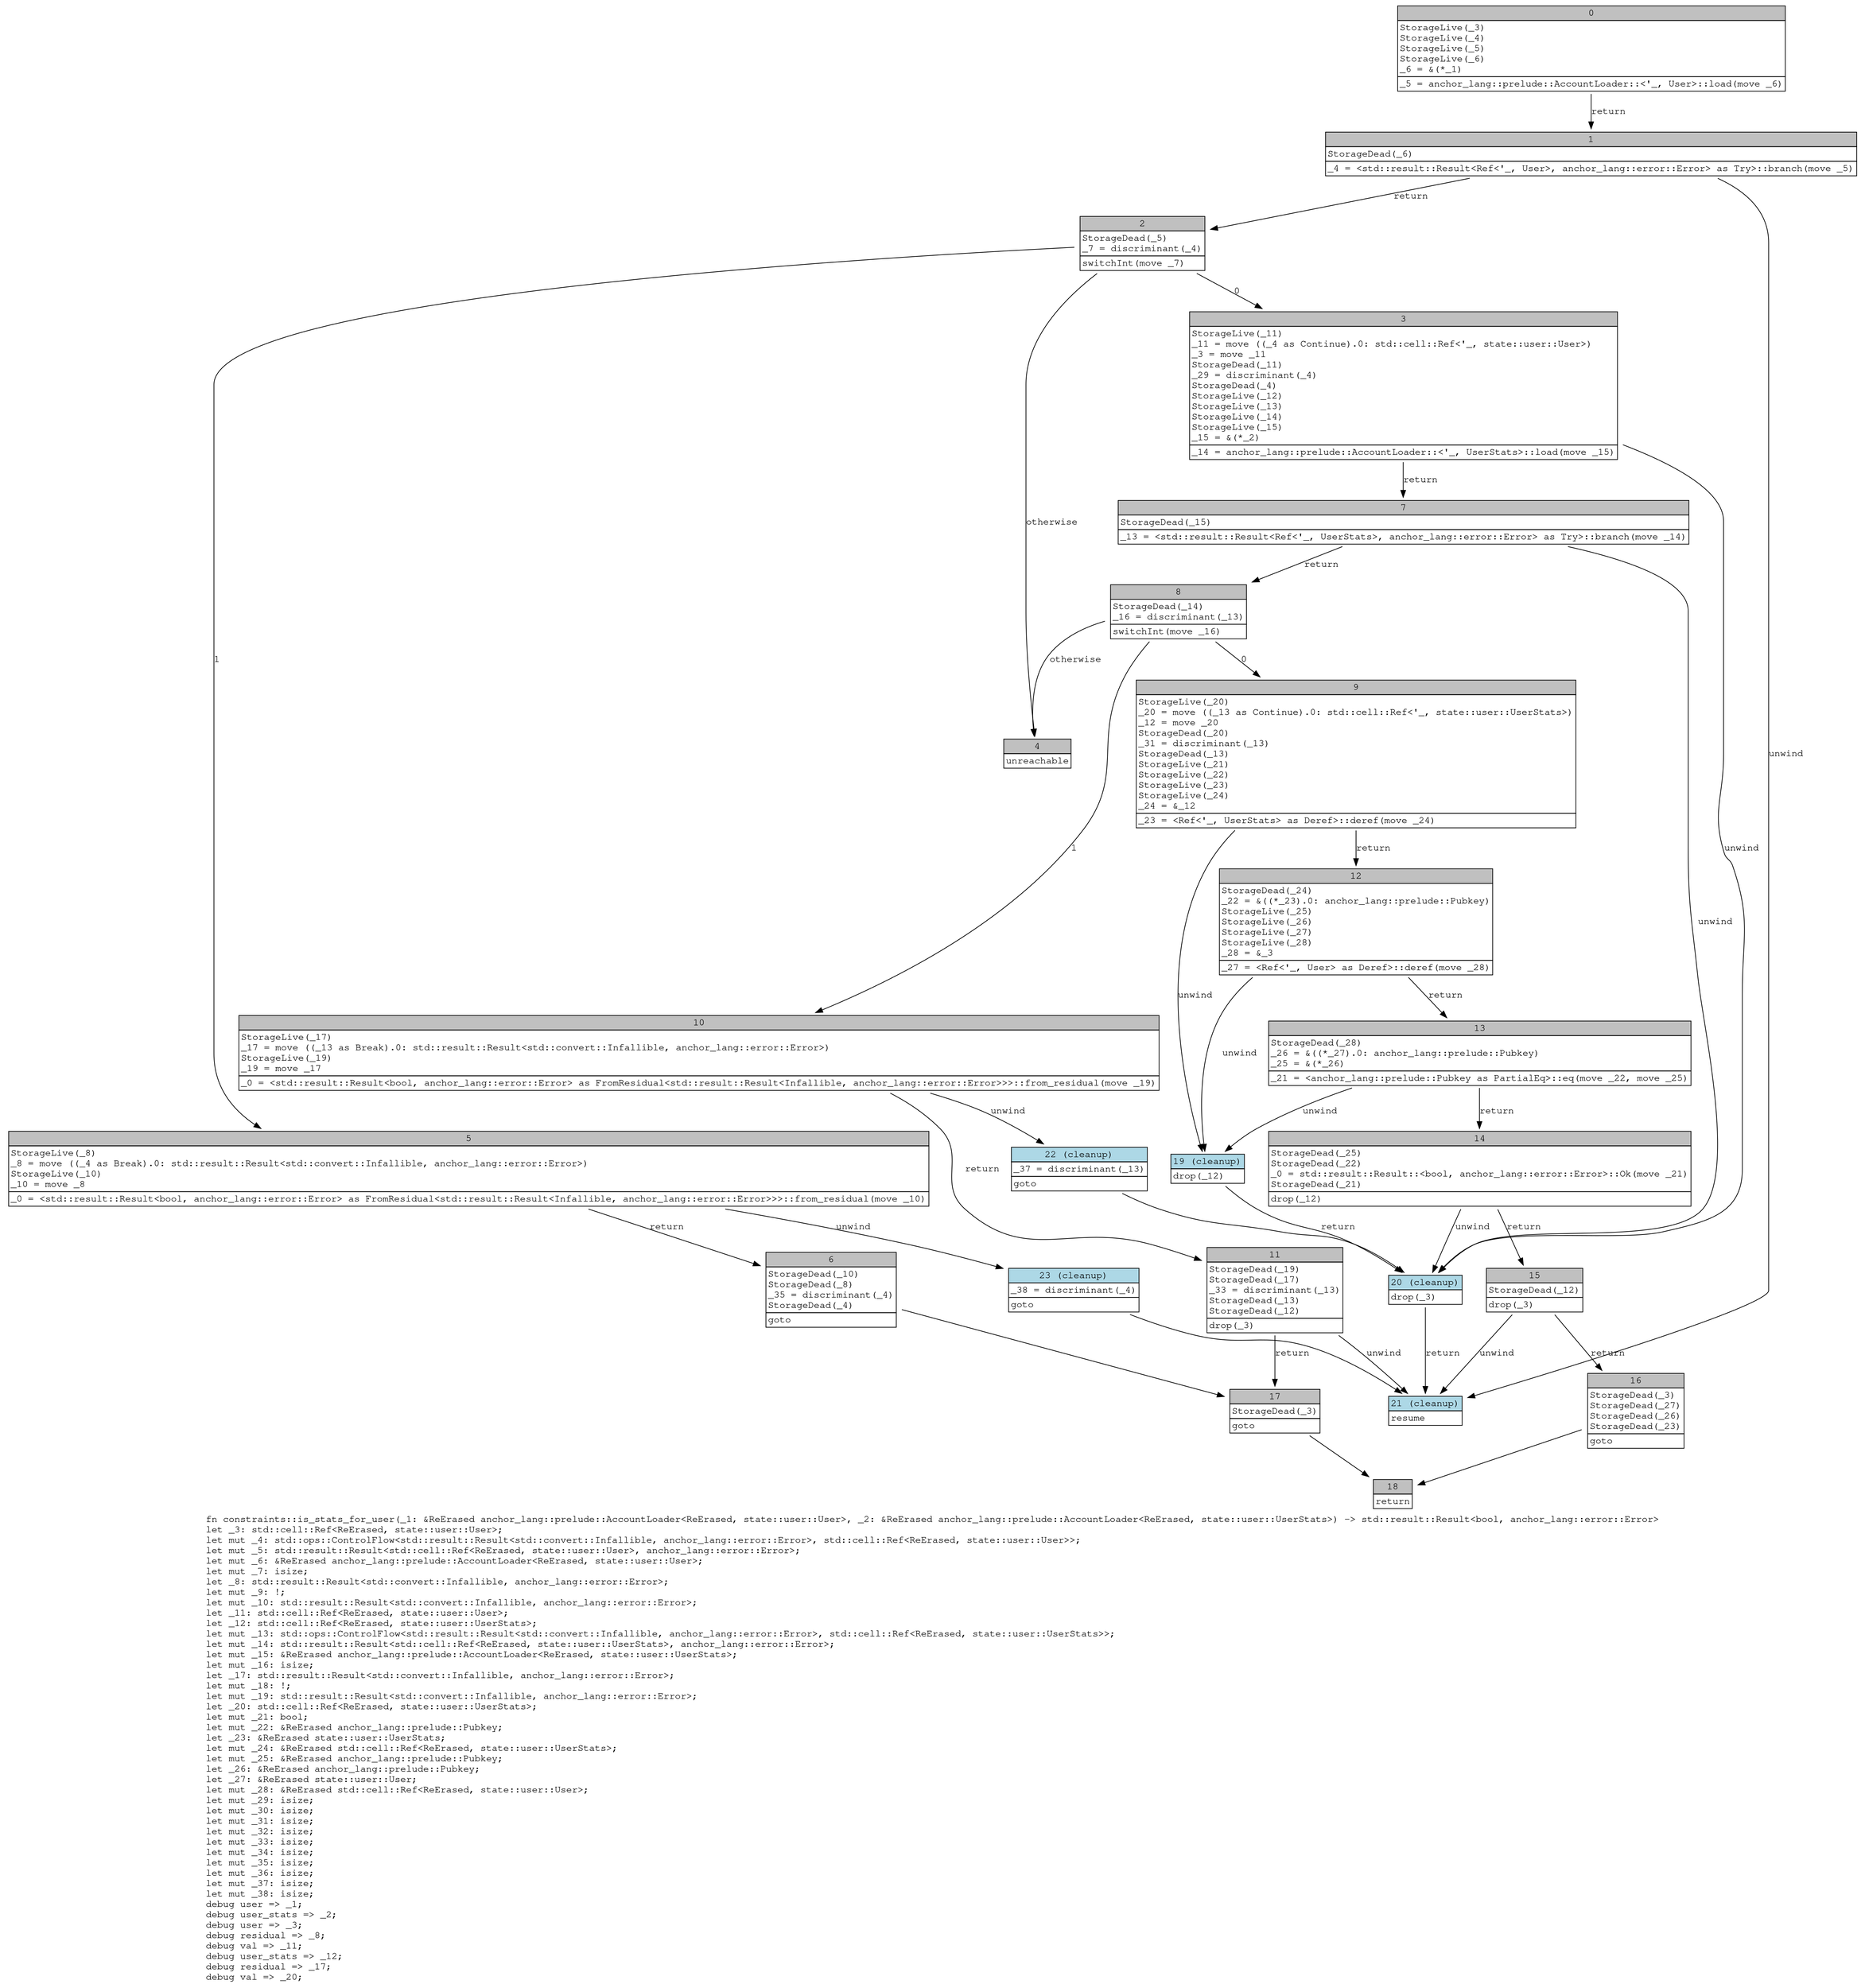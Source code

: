 digraph Mir_0_1155 {
    graph [fontname="Courier, monospace"];
    node [fontname="Courier, monospace"];
    edge [fontname="Courier, monospace"];
    label=<fn constraints::is_stats_for_user(_1: &amp;ReErased anchor_lang::prelude::AccountLoader&lt;ReErased, state::user::User&gt;, _2: &amp;ReErased anchor_lang::prelude::AccountLoader&lt;ReErased, state::user::UserStats&gt;) -&gt; std::result::Result&lt;bool, anchor_lang::error::Error&gt;<br align="left"/>let _3: std::cell::Ref&lt;ReErased, state::user::User&gt;;<br align="left"/>let mut _4: std::ops::ControlFlow&lt;std::result::Result&lt;std::convert::Infallible, anchor_lang::error::Error&gt;, std::cell::Ref&lt;ReErased, state::user::User&gt;&gt;;<br align="left"/>let mut _5: std::result::Result&lt;std::cell::Ref&lt;ReErased, state::user::User&gt;, anchor_lang::error::Error&gt;;<br align="left"/>let mut _6: &amp;ReErased anchor_lang::prelude::AccountLoader&lt;ReErased, state::user::User&gt;;<br align="left"/>let mut _7: isize;<br align="left"/>let _8: std::result::Result&lt;std::convert::Infallible, anchor_lang::error::Error&gt;;<br align="left"/>let mut _9: !;<br align="left"/>let mut _10: std::result::Result&lt;std::convert::Infallible, anchor_lang::error::Error&gt;;<br align="left"/>let _11: std::cell::Ref&lt;ReErased, state::user::User&gt;;<br align="left"/>let _12: std::cell::Ref&lt;ReErased, state::user::UserStats&gt;;<br align="left"/>let mut _13: std::ops::ControlFlow&lt;std::result::Result&lt;std::convert::Infallible, anchor_lang::error::Error&gt;, std::cell::Ref&lt;ReErased, state::user::UserStats&gt;&gt;;<br align="left"/>let mut _14: std::result::Result&lt;std::cell::Ref&lt;ReErased, state::user::UserStats&gt;, anchor_lang::error::Error&gt;;<br align="left"/>let mut _15: &amp;ReErased anchor_lang::prelude::AccountLoader&lt;ReErased, state::user::UserStats&gt;;<br align="left"/>let mut _16: isize;<br align="left"/>let _17: std::result::Result&lt;std::convert::Infallible, anchor_lang::error::Error&gt;;<br align="left"/>let mut _18: !;<br align="left"/>let mut _19: std::result::Result&lt;std::convert::Infallible, anchor_lang::error::Error&gt;;<br align="left"/>let _20: std::cell::Ref&lt;ReErased, state::user::UserStats&gt;;<br align="left"/>let mut _21: bool;<br align="left"/>let mut _22: &amp;ReErased anchor_lang::prelude::Pubkey;<br align="left"/>let _23: &amp;ReErased state::user::UserStats;<br align="left"/>let mut _24: &amp;ReErased std::cell::Ref&lt;ReErased, state::user::UserStats&gt;;<br align="left"/>let mut _25: &amp;ReErased anchor_lang::prelude::Pubkey;<br align="left"/>let _26: &amp;ReErased anchor_lang::prelude::Pubkey;<br align="left"/>let _27: &amp;ReErased state::user::User;<br align="left"/>let mut _28: &amp;ReErased std::cell::Ref&lt;ReErased, state::user::User&gt;;<br align="left"/>let mut _29: isize;<br align="left"/>let mut _30: isize;<br align="left"/>let mut _31: isize;<br align="left"/>let mut _32: isize;<br align="left"/>let mut _33: isize;<br align="left"/>let mut _34: isize;<br align="left"/>let mut _35: isize;<br align="left"/>let mut _36: isize;<br align="left"/>let mut _37: isize;<br align="left"/>let mut _38: isize;<br align="left"/>debug user =&gt; _1;<br align="left"/>debug user_stats =&gt; _2;<br align="left"/>debug user =&gt; _3;<br align="left"/>debug residual =&gt; _8;<br align="left"/>debug val =&gt; _11;<br align="left"/>debug user_stats =&gt; _12;<br align="left"/>debug residual =&gt; _17;<br align="left"/>debug val =&gt; _20;<br align="left"/>>;
    bb0__0_1155 [shape="none", label=<<table border="0" cellborder="1" cellspacing="0"><tr><td bgcolor="gray" align="center" colspan="1">0</td></tr><tr><td align="left" balign="left">StorageLive(_3)<br/>StorageLive(_4)<br/>StorageLive(_5)<br/>StorageLive(_6)<br/>_6 = &amp;(*_1)<br/></td></tr><tr><td align="left">_5 = anchor_lang::prelude::AccountLoader::&lt;'_, User&gt;::load(move _6)</td></tr></table>>];
    bb1__0_1155 [shape="none", label=<<table border="0" cellborder="1" cellspacing="0"><tr><td bgcolor="gray" align="center" colspan="1">1</td></tr><tr><td align="left" balign="left">StorageDead(_6)<br/></td></tr><tr><td align="left">_4 = &lt;std::result::Result&lt;Ref&lt;'_, User&gt;, anchor_lang::error::Error&gt; as Try&gt;::branch(move _5)</td></tr></table>>];
    bb2__0_1155 [shape="none", label=<<table border="0" cellborder="1" cellspacing="0"><tr><td bgcolor="gray" align="center" colspan="1">2</td></tr><tr><td align="left" balign="left">StorageDead(_5)<br/>_7 = discriminant(_4)<br/></td></tr><tr><td align="left">switchInt(move _7)</td></tr></table>>];
    bb3__0_1155 [shape="none", label=<<table border="0" cellborder="1" cellspacing="0"><tr><td bgcolor="gray" align="center" colspan="1">3</td></tr><tr><td align="left" balign="left">StorageLive(_11)<br/>_11 = move ((_4 as Continue).0: std::cell::Ref&lt;'_, state::user::User&gt;)<br/>_3 = move _11<br/>StorageDead(_11)<br/>_29 = discriminant(_4)<br/>StorageDead(_4)<br/>StorageLive(_12)<br/>StorageLive(_13)<br/>StorageLive(_14)<br/>StorageLive(_15)<br/>_15 = &amp;(*_2)<br/></td></tr><tr><td align="left">_14 = anchor_lang::prelude::AccountLoader::&lt;'_, UserStats&gt;::load(move _15)</td></tr></table>>];
    bb4__0_1155 [shape="none", label=<<table border="0" cellborder="1" cellspacing="0"><tr><td bgcolor="gray" align="center" colspan="1">4</td></tr><tr><td align="left">unreachable</td></tr></table>>];
    bb5__0_1155 [shape="none", label=<<table border="0" cellborder="1" cellspacing="0"><tr><td bgcolor="gray" align="center" colspan="1">5</td></tr><tr><td align="left" balign="left">StorageLive(_8)<br/>_8 = move ((_4 as Break).0: std::result::Result&lt;std::convert::Infallible, anchor_lang::error::Error&gt;)<br/>StorageLive(_10)<br/>_10 = move _8<br/></td></tr><tr><td align="left">_0 = &lt;std::result::Result&lt;bool, anchor_lang::error::Error&gt; as FromResidual&lt;std::result::Result&lt;Infallible, anchor_lang::error::Error&gt;&gt;&gt;::from_residual(move _10)</td></tr></table>>];
    bb6__0_1155 [shape="none", label=<<table border="0" cellborder="1" cellspacing="0"><tr><td bgcolor="gray" align="center" colspan="1">6</td></tr><tr><td align="left" balign="left">StorageDead(_10)<br/>StorageDead(_8)<br/>_35 = discriminant(_4)<br/>StorageDead(_4)<br/></td></tr><tr><td align="left">goto</td></tr></table>>];
    bb7__0_1155 [shape="none", label=<<table border="0" cellborder="1" cellspacing="0"><tr><td bgcolor="gray" align="center" colspan="1">7</td></tr><tr><td align="left" balign="left">StorageDead(_15)<br/></td></tr><tr><td align="left">_13 = &lt;std::result::Result&lt;Ref&lt;'_, UserStats&gt;, anchor_lang::error::Error&gt; as Try&gt;::branch(move _14)</td></tr></table>>];
    bb8__0_1155 [shape="none", label=<<table border="0" cellborder="1" cellspacing="0"><tr><td bgcolor="gray" align="center" colspan="1">8</td></tr><tr><td align="left" balign="left">StorageDead(_14)<br/>_16 = discriminant(_13)<br/></td></tr><tr><td align="left">switchInt(move _16)</td></tr></table>>];
    bb9__0_1155 [shape="none", label=<<table border="0" cellborder="1" cellspacing="0"><tr><td bgcolor="gray" align="center" colspan="1">9</td></tr><tr><td align="left" balign="left">StorageLive(_20)<br/>_20 = move ((_13 as Continue).0: std::cell::Ref&lt;'_, state::user::UserStats&gt;)<br/>_12 = move _20<br/>StorageDead(_20)<br/>_31 = discriminant(_13)<br/>StorageDead(_13)<br/>StorageLive(_21)<br/>StorageLive(_22)<br/>StorageLive(_23)<br/>StorageLive(_24)<br/>_24 = &amp;_12<br/></td></tr><tr><td align="left">_23 = &lt;Ref&lt;'_, UserStats&gt; as Deref&gt;::deref(move _24)</td></tr></table>>];
    bb10__0_1155 [shape="none", label=<<table border="0" cellborder="1" cellspacing="0"><tr><td bgcolor="gray" align="center" colspan="1">10</td></tr><tr><td align="left" balign="left">StorageLive(_17)<br/>_17 = move ((_13 as Break).0: std::result::Result&lt;std::convert::Infallible, anchor_lang::error::Error&gt;)<br/>StorageLive(_19)<br/>_19 = move _17<br/></td></tr><tr><td align="left">_0 = &lt;std::result::Result&lt;bool, anchor_lang::error::Error&gt; as FromResidual&lt;std::result::Result&lt;Infallible, anchor_lang::error::Error&gt;&gt;&gt;::from_residual(move _19)</td></tr></table>>];
    bb11__0_1155 [shape="none", label=<<table border="0" cellborder="1" cellspacing="0"><tr><td bgcolor="gray" align="center" colspan="1">11</td></tr><tr><td align="left" balign="left">StorageDead(_19)<br/>StorageDead(_17)<br/>_33 = discriminant(_13)<br/>StorageDead(_13)<br/>StorageDead(_12)<br/></td></tr><tr><td align="left">drop(_3)</td></tr></table>>];
    bb12__0_1155 [shape="none", label=<<table border="0" cellborder="1" cellspacing="0"><tr><td bgcolor="gray" align="center" colspan="1">12</td></tr><tr><td align="left" balign="left">StorageDead(_24)<br/>_22 = &amp;((*_23).0: anchor_lang::prelude::Pubkey)<br/>StorageLive(_25)<br/>StorageLive(_26)<br/>StorageLive(_27)<br/>StorageLive(_28)<br/>_28 = &amp;_3<br/></td></tr><tr><td align="left">_27 = &lt;Ref&lt;'_, User&gt; as Deref&gt;::deref(move _28)</td></tr></table>>];
    bb13__0_1155 [shape="none", label=<<table border="0" cellborder="1" cellspacing="0"><tr><td bgcolor="gray" align="center" colspan="1">13</td></tr><tr><td align="left" balign="left">StorageDead(_28)<br/>_26 = &amp;((*_27).0: anchor_lang::prelude::Pubkey)<br/>_25 = &amp;(*_26)<br/></td></tr><tr><td align="left">_21 = &lt;anchor_lang::prelude::Pubkey as PartialEq&gt;::eq(move _22, move _25)</td></tr></table>>];
    bb14__0_1155 [shape="none", label=<<table border="0" cellborder="1" cellspacing="0"><tr><td bgcolor="gray" align="center" colspan="1">14</td></tr><tr><td align="left" balign="left">StorageDead(_25)<br/>StorageDead(_22)<br/>_0 = std::result::Result::&lt;bool, anchor_lang::error::Error&gt;::Ok(move _21)<br/>StorageDead(_21)<br/></td></tr><tr><td align="left">drop(_12)</td></tr></table>>];
    bb15__0_1155 [shape="none", label=<<table border="0" cellborder="1" cellspacing="0"><tr><td bgcolor="gray" align="center" colspan="1">15</td></tr><tr><td align="left" balign="left">StorageDead(_12)<br/></td></tr><tr><td align="left">drop(_3)</td></tr></table>>];
    bb16__0_1155 [shape="none", label=<<table border="0" cellborder="1" cellspacing="0"><tr><td bgcolor="gray" align="center" colspan="1">16</td></tr><tr><td align="left" balign="left">StorageDead(_3)<br/>StorageDead(_27)<br/>StorageDead(_26)<br/>StorageDead(_23)<br/></td></tr><tr><td align="left">goto</td></tr></table>>];
    bb17__0_1155 [shape="none", label=<<table border="0" cellborder="1" cellspacing="0"><tr><td bgcolor="gray" align="center" colspan="1">17</td></tr><tr><td align="left" balign="left">StorageDead(_3)<br/></td></tr><tr><td align="left">goto</td></tr></table>>];
    bb18__0_1155 [shape="none", label=<<table border="0" cellborder="1" cellspacing="0"><tr><td bgcolor="gray" align="center" colspan="1">18</td></tr><tr><td align="left">return</td></tr></table>>];
    bb19__0_1155 [shape="none", label=<<table border="0" cellborder="1" cellspacing="0"><tr><td bgcolor="lightblue" align="center" colspan="1">19 (cleanup)</td></tr><tr><td align="left">drop(_12)</td></tr></table>>];
    bb20__0_1155 [shape="none", label=<<table border="0" cellborder="1" cellspacing="0"><tr><td bgcolor="lightblue" align="center" colspan="1">20 (cleanup)</td></tr><tr><td align="left">drop(_3)</td></tr></table>>];
    bb21__0_1155 [shape="none", label=<<table border="0" cellborder="1" cellspacing="0"><tr><td bgcolor="lightblue" align="center" colspan="1">21 (cleanup)</td></tr><tr><td align="left">resume</td></tr></table>>];
    bb22__0_1155 [shape="none", label=<<table border="0" cellborder="1" cellspacing="0"><tr><td bgcolor="lightblue" align="center" colspan="1">22 (cleanup)</td></tr><tr><td align="left" balign="left">_37 = discriminant(_13)<br/></td></tr><tr><td align="left">goto</td></tr></table>>];
    bb23__0_1155 [shape="none", label=<<table border="0" cellborder="1" cellspacing="0"><tr><td bgcolor="lightblue" align="center" colspan="1">23 (cleanup)</td></tr><tr><td align="left" balign="left">_38 = discriminant(_4)<br/></td></tr><tr><td align="left">goto</td></tr></table>>];
    bb0__0_1155 -> bb1__0_1155 [label="return"];
    bb1__0_1155 -> bb2__0_1155 [label="return"];
    bb1__0_1155 -> bb21__0_1155 [label="unwind"];
    bb2__0_1155 -> bb3__0_1155 [label="0"];
    bb2__0_1155 -> bb5__0_1155 [label="1"];
    bb2__0_1155 -> bb4__0_1155 [label="otherwise"];
    bb3__0_1155 -> bb7__0_1155 [label="return"];
    bb3__0_1155 -> bb20__0_1155 [label="unwind"];
    bb5__0_1155 -> bb6__0_1155 [label="return"];
    bb5__0_1155 -> bb23__0_1155 [label="unwind"];
    bb6__0_1155 -> bb17__0_1155 [label=""];
    bb7__0_1155 -> bb8__0_1155 [label="return"];
    bb7__0_1155 -> bb20__0_1155 [label="unwind"];
    bb8__0_1155 -> bb9__0_1155 [label="0"];
    bb8__0_1155 -> bb10__0_1155 [label="1"];
    bb8__0_1155 -> bb4__0_1155 [label="otherwise"];
    bb9__0_1155 -> bb12__0_1155 [label="return"];
    bb9__0_1155 -> bb19__0_1155 [label="unwind"];
    bb10__0_1155 -> bb11__0_1155 [label="return"];
    bb10__0_1155 -> bb22__0_1155 [label="unwind"];
    bb11__0_1155 -> bb17__0_1155 [label="return"];
    bb11__0_1155 -> bb21__0_1155 [label="unwind"];
    bb12__0_1155 -> bb13__0_1155 [label="return"];
    bb12__0_1155 -> bb19__0_1155 [label="unwind"];
    bb13__0_1155 -> bb14__0_1155 [label="return"];
    bb13__0_1155 -> bb19__0_1155 [label="unwind"];
    bb14__0_1155 -> bb15__0_1155 [label="return"];
    bb14__0_1155 -> bb20__0_1155 [label="unwind"];
    bb15__0_1155 -> bb16__0_1155 [label="return"];
    bb15__0_1155 -> bb21__0_1155 [label="unwind"];
    bb16__0_1155 -> bb18__0_1155 [label=""];
    bb17__0_1155 -> bb18__0_1155 [label=""];
    bb19__0_1155 -> bb20__0_1155 [label="return"];
    bb20__0_1155 -> bb21__0_1155 [label="return"];
    bb22__0_1155 -> bb20__0_1155 [label=""];
    bb23__0_1155 -> bb21__0_1155 [label=""];
}
